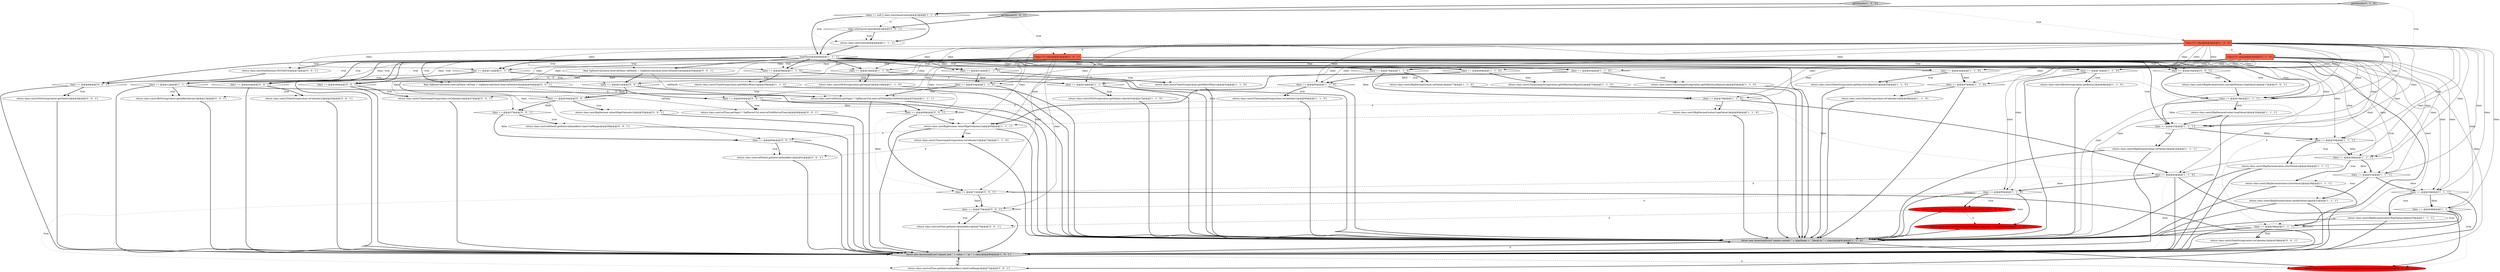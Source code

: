 digraph {
45 [style = filled, label = "return clazz.cast(((TimestampString)value).toCalendar())@@@66@@@['1', '1', '0']", fillcolor = white, shape = ellipse image = "AAA0AAABBB1BBB"];
18 [style = filled, label = "clazz == @@@31@@@['1', '1', '1']", fillcolor = white, shape = diamond image = "AAA0AAABBB1BBB"];
75 [style = filled, label = "final SqlIntervalLiteral.IntervalValue valTime = (SqlIntervalLiteral.IntervalValue)value@@@64@@@['0', '0', '1']", fillcolor = white, shape = ellipse image = "AAA0AAABBB3BBB"];
77 [style = filled, label = "return clazz.cast(valTime.getIntervalQualifier().timeUnitRange)@@@72@@@['0', '0', '1']", fillcolor = white, shape = ellipse image = "AAA0AAABBB3BBB"];
6 [style = filled, label = "getValueAs['1', '0', '0']", fillcolor = lightgray, shape = diamond image = "AAA0AAABBB1BBB"];
87 [style = filled, label = "clazz == @@@46@@@['0', '0', '1']", fillcolor = white, shape = diamond image = "AAA0AAABBB3BBB"];
83 [style = filled, label = "Class<T> clazz@@@2@@@['0', '0', '1']", fillcolor = tomato, shape = box image = "AAA0AAABBB3BBB"];
50 [style = filled, label = "return clazz.cast(((TimeString)value).getMillisOfDay())@@@52@@@['1', '1', '0']", fillcolor = white, shape = ellipse image = "AAA0AAABBB1BBB"];
14 [style = filled, label = "return clazz.cast(((TimeString)value).getMillisOfDay())@@@59@@@['1', '1', '0']", fillcolor = white, shape = ellipse image = "AAA0AAABBB1BBB"];
19 [style = filled, label = "clazz == @@@44@@@['1', '1', '0']", fillcolor = white, shape = diamond image = "AAA0AAABBB1BBB"];
34 [style = filled, label = "Class<T> clazz@@@2@@@['1', '0', '0']", fillcolor = tomato, shape = box image = "AAA1AAABBB1BBB"];
13 [style = filled, label = "throw new AssertionError(\"cannot convert \" + typeName + \" literal to \" + clazz)@@@91@@@['1', '1', '0']", fillcolor = lightgray, shape = ellipse image = "AAA0AAABBB1BBB"];
1 [style = filled, label = "return clazz.cast(BigDecimal.valueOf(getValueAs()))@@@69@@@['1', '1', '1']", fillcolor = white, shape = ellipse image = "AAA0AAABBB1BBB"];
12 [style = filled, label = "return clazz.cast(((BigDecimal)value).longValue())@@@80@@@['1', '1', '0']", fillcolor = white, shape = ellipse image = "AAA0AAABBB1BBB"];
10 [style = filled, label = "value == null || clazz.isInstance(value)@@@3@@@['1', '1', '0']", fillcolor = white, shape = diamond image = "AAA0AAABBB1BBB"];
22 [style = filled, label = "clazz == @@@25@@@['1', '1', '1']", fillcolor = white, shape = diamond image = "AAA0AAABBB1BBB"];
32 [style = filled, label = "clazz == @@@38@@@['1', '1', '1']", fillcolor = white, shape = diamond image = "AAA0AAABBB1BBB"];
62 [style = filled, label = "clazz == @@@60@@@['0', '0', '1']", fillcolor = white, shape = diamond image = "AAA0AAABBB3BBB"];
0 [style = filled, label = "return clazz.cast(((NlsString)value).getValue())@@@19@@@['1', '1', '0']", fillcolor = white, shape = ellipse image = "AAA0AAABBB1BBB"];
21 [style = filled, label = "return clazz.cast(((BigDecimal)value).doubleValue())@@@32@@@['1', '1', '1']", fillcolor = white, shape = ellipse image = "AAA0AAABBB1BBB"];
35 [style = filled, label = "clazz == @@@51@@@['1', '1', '0']", fillcolor = white, shape = diamond image = "AAA0AAABBB1BBB"];
65 [style = filled, label = "clazz == @@@16@@@['0', '0', '1']", fillcolor = white, shape = diamond image = "AAA0AAABBB3BBB"];
79 [style = filled, label = "return clazz.cast(((TimeString)value).toCalendar())@@@43@@@['0', '0', '1']", fillcolor = white, shape = ellipse image = "AAA0AAABBB3BBB"];
4 [style = filled, label = "clazz == @@@65@@@['1', '1', '0']", fillcolor = white, shape = diamond image = "AAA0AAABBB1BBB"];
41 [style = filled, label = "return clazz.cast(((DateString)value).getDaysSinceEpoch())@@@45@@@['1', '1', '0']", fillcolor = white, shape = ellipse image = "AAA0AAABBB1BBB"];
64 [style = filled, label = "return clazz.cast(valTime.getSign() * SqlParserUtil.intervalToMillis(valTime))@@@66@@@['0', '0', '1']", fillcolor = white, shape = ellipse image = "AAA0AAABBB3BBB"];
16 [style = filled, label = "clazz == @@@62@@@['1', '1', '0']", fillcolor = white, shape = diamond image = "AAA0AAABBB1BBB"];
42 [style = filled, label = "return clazz.cast(((BigDecimal)value).intValue())@@@77@@@['1', '1', '0']", fillcolor = white, shape = ellipse image = "AAA0AAABBB1BBB"];
86 [style = filled, label = "clazz == @@@71@@@['0', '0', '1']", fillcolor = white, shape = diamond image = "AAA0AAABBB3BBB"];
27 [style = filled, label = "clazz == @@@14@@@['1', '1', '0']", fillcolor = white, shape = diamond image = "AAA0AAABBB1BBB"];
30 [style = filled, label = "return clazz.cast(getValueAs().signum() < 0)@@@86@@@['1', '0', '0']", fillcolor = red, shape = ellipse image = "AAA1AAABBB1BBB"];
63 [style = filled, label = "clazz == @@@68@@@['0', '0', '1']", fillcolor = white, shape = diamond image = "AAA0AAABBB3BBB"];
23 [style = filled, label = "clazz == @@@28@@@['1', '1', '1']", fillcolor = white, shape = diamond image = "AAA0AAABBB1BBB"];
8 [style = filled, label = "throw new AssertionError(\"cannot cast \" + value + \" as \" + clazz)@@@80@@@['1', '0', '1']", fillcolor = lightgray, shape = ellipse image = "AAA0AAABBB1BBB"];
60 [style = filled, label = "clazz == @@@54@@@['0', '0', '1']", fillcolor = white, shape = diamond image = "AAA0AAABBB3BBB"];
55 [style = filled, label = "getValueAs['0', '1', '0']", fillcolor = lightgray, shape = diamond image = "AAA0AAABBB2BBB"];
38 [style = filled, label = "return clazz.cast(((BigDecimal)value).byteValue())@@@29@@@['1', '1', '1']", fillcolor = white, shape = ellipse image = "AAA0AAABBB1BBB"];
51 [style = filled, label = "return clazz.cast(valMonth.getSign() * SqlParserUtil.intervalToMonths(valMonth))@@@52@@@['1', '1', '1']", fillcolor = white, shape = ellipse image = "AAA0AAABBB1BBB"];
73 [style = filled, label = "clazz == @@@42@@@['0', '0', '1']", fillcolor = white, shape = diamond image = "AAA0AAABBB3BBB"];
57 [style = filled, label = "Class<T> clazz@@@2@@@['0', '1', '0']", fillcolor = tomato, shape = box image = "AAA1AAABBB2BBB"];
68 [style = filled, label = "clazz == @@@57@@@['0', '0', '1']", fillcolor = white, shape = diamond image = "AAA0AAABBB3BBB"];
7 [style = filled, label = "return clazz.cast(((TimestampString)value).getMillisSinceEpoch())@@@63@@@['1', '1', '0']", fillcolor = white, shape = ellipse image = "AAA0AAABBB1BBB"];
24 [style = filled, label = "clazz == @@@82@@@['1', '1', '0']", fillcolor = white, shape = diamond image = "AAA0AAABBB1BBB"];
78 [style = filled, label = "return clazz.cast(((BitString)value).getAsByteArray())@@@13@@@['0', '0', '1']", fillcolor = white, shape = ellipse image = "AAA0AAABBB3BBB"];
44 [style = filled, label = "clazz == @@@58@@@['1', '1', '0']", fillcolor = white, shape = diamond image = "AAA0AAABBB1BBB"];
29 [style = filled, label = "clazz == @@@76@@@['1', '1', '0']", fillcolor = white, shape = diamond image = "AAA0AAABBB1BBB"];
40 [style = filled, label = "return clazz.cast(value)@@@4@@@['1', '1', '1']", fillcolor = white, shape = ellipse image = "AAA0AAABBB1BBB"];
53 [style = filled, label = "clazz == @@@69@@@['1', '1', '0']", fillcolor = white, shape = diamond image = "AAA0AAABBB1BBB"];
43 [style = filled, label = "return clazz.cast(((ByteString)value).getBytes())@@@8@@@['1', '1', '0']", fillcolor = white, shape = ellipse image = "AAA0AAABBB1BBB"];
37 [style = filled, label = "clazz == @@@22@@@['1', '1', '1']", fillcolor = white, shape = diamond image = "AAA0AAABBB1BBB"];
81 [style = filled, label = "getValueAs['0', '0', '1']", fillcolor = lightgray, shape = diamond image = "AAA0AAABBB3BBB"];
82 [style = filled, label = "clazz == @@@51@@@['0', '0', '1']", fillcolor = white, shape = diamond image = "AAA0AAABBB3BBB"];
39 [style = filled, label = "typeName@@@6@@@['1', '1', '1']", fillcolor = white, shape = diamond image = "AAA0AAABBB1BBB"];
11 [style = filled, label = "clazz == @@@40@@@['1', '1', '0']", fillcolor = white, shape = diamond image = "AAA0AAABBB1BBB"];
49 [style = filled, label = "return clazz.cast(((BigDecimal)value).intValue())@@@23@@@['1', '1', '1']", fillcolor = white, shape = ellipse image = "AAA0AAABBB1BBB"];
80 [style = filled, label = "clazz == @@@74@@@['0', '0', '1']", fillcolor = white, shape = diamond image = "AAA0AAABBB3BBB"];
66 [style = filled, label = "return clazz.cast(((TimestampString)value).toCalendar())@@@47@@@['0', '0', '1']", fillcolor = white, shape = ellipse image = "AAA0AAABBB3BBB"];
3 [style = filled, label = "clazz == @@@54@@@['1', '1', '0']", fillcolor = white, shape = diamond image = "AAA0AAABBB1BBB"];
5 [style = filled, label = "return clazz.cast(((DateString)value).toCalendar())@@@48@@@['1', '1', '0']", fillcolor = white, shape = ellipse image = "AAA0AAABBB1BBB"];
47 [style = filled, label = "return clazz.cast(((TimestampString)value).getMillisSinceEpoch())@@@70@@@['1', '1', '0']", fillcolor = white, shape = ellipse image = "AAA0AAABBB1BBB"];
84 [style = filled, label = "clazz == @@@65@@@['0', '0', '1']", fillcolor = white, shape = diamond image = "AAA0AAABBB3BBB"];
31 [style = filled, label = "return clazz.cast(((BigDecimal)value).longValue())@@@20@@@['1', '1', '1']", fillcolor = white, shape = ellipse image = "AAA0AAABBB1BBB"];
15 [style = filled, label = "return clazz.cast(((TimestampString)value).toCalendar())@@@73@@@['1', '1', '0']", fillcolor = white, shape = ellipse image = "AAA0AAABBB1BBB"];
74 [style = filled, label = "return clazz.cast(valMonth.getIntervalQualifier().timeUnitRange)@@@58@@@['0', '0', '1']", fillcolor = white, shape = ellipse image = "AAA0AAABBB3BBB"];
48 [style = filled, label = "clazz == @@@7@@@['1', '1', '0']", fillcolor = white, shape = diamond image = "AAA0AAABBB1BBB"];
67 [style = filled, label = "final SqlIntervalLiteral.IntervalValue valMonth = (SqlIntervalLiteral.IntervalValue)value@@@50@@@['0', '0', '1']", fillcolor = white, shape = ellipse image = "AAA0AAABBB3BBB"];
69 [style = filled, label = "return clazz.cast(((NlsString)value).getValue())@@@9@@@['0', '0', '1']", fillcolor = white, shape = ellipse image = "AAA0AAABBB3BBB"];
70 [style = filled, label = "return clazz.cast(BigDecimal.valueOf(getValueAs()))@@@55@@@['0', '0', '1']", fillcolor = white, shape = ellipse image = "AAA0AAABBB3BBB"];
17 [style = filled, label = "clazz == @@@34@@@['1', '1', '1']", fillcolor = white, shape = diamond image = "AAA0AAABBB1BBB"];
59 [style = filled, label = "return clazz.cast(((DateString)value).toCalendar())@@@39@@@['0', '0', '1']", fillcolor = white, shape = ellipse image = "AAA0AAABBB3BBB"];
85 [style = filled, label = "clazz == @@@8@@@['0', '0', '1']", fillcolor = white, shape = diamond image = "AAA0AAABBB3BBB"];
20 [style = filled, label = "clazz == @@@11@@@['1', '1', '0']", fillcolor = white, shape = diamond image = "AAA0AAABBB1BBB"];
71 [style = filled, label = "return clazz.cast(valMonth.getIntervalQualifier())@@@61@@@['0', '0', '1']", fillcolor = white, shape = ellipse image = "AAA0AAABBB3BBB"];
36 [style = filled, label = "clazz == @@@19@@@['1', '1', '1']", fillcolor = white, shape = diamond image = "AAA0AAABBB1BBB"];
46 [style = filled, label = "clazz == @@@47@@@['1', '1', '0']", fillcolor = white, shape = diamond image = "AAA0AAABBB1BBB"];
25 [style = filled, label = "clazz == @@@12@@@['1', '1', '1']", fillcolor = white, shape = diamond image = "AAA0AAABBB1BBB"];
56 [style = filled, label = "return clazz.cast(intervalString(castNonNull(getValueAs()).abs()))@@@83@@@['0', '1', '0']", fillcolor = red, shape = ellipse image = "AAA1AAABBB2BBB"];
58 [style = filled, label = "return clazz.cast(NullSentinel.INSTANCE)@@@7@@@['0', '0', '1']", fillcolor = white, shape = ellipse image = "AAA0AAABBB3BBB"];
72 [style = filled, label = "return clazz.cast(((BigDecimal)value).unscaledValue().longValue())@@@17@@@['0', '0', '1']", fillcolor = white, shape = ellipse image = "AAA0AAABBB3BBB"];
54 [style = filled, label = "return clazz.cast(castNonNull(getValueAs()).signum() < 0)@@@86@@@['0', '1', '0']", fillcolor = red, shape = ellipse image = "AAA1AAABBB2BBB"];
76 [style = filled, label = "clazz.isInstance(value)@@@3@@@['0', '0', '1']", fillcolor = white, shape = diamond image = "AAA0AAABBB3BBB"];
2 [style = filled, label = "return clazz.cast(((BigDecimal)value).floatValue())@@@35@@@['1', '1', '1']", fillcolor = white, shape = ellipse image = "AAA0AAABBB1BBB"];
61 [style = filled, label = "return clazz.cast(valTime.getIntervalQualifier())@@@75@@@['0', '0', '1']", fillcolor = white, shape = ellipse image = "AAA0AAABBB3BBB"];
52 [style = filled, label = "clazz == @@@85@@@['1', '1', '0']", fillcolor = white, shape = diamond image = "AAA0AAABBB1BBB"];
33 [style = filled, label = "return clazz.cast(((BigDecimal)value).shortValue())@@@26@@@['1', '1', '1']", fillcolor = white, shape = ellipse image = "AAA0AAABBB1BBB"];
9 [style = filled, label = "clazz == @@@18@@@['1', '1', '0']", fillcolor = white, shape = diamond image = "AAA0AAABBB1BBB"];
26 [style = filled, label = "clazz == @@@79@@@['1', '1', '0']", fillcolor = white, shape = diamond image = "AAA0AAABBB1BBB"];
28 [style = filled, label = "return clazz.cast(((NlsString)value).getValue().charAt(0))@@@15@@@['1', '1', '0']", fillcolor = white, shape = ellipse image = "AAA0AAABBB1BBB"];
4->45 [style = dotted, label="true"];
39->19 [style = bold, label=""];
0->13 [style = bold, label=""];
46->5 [style = bold, label=""];
0->78 [style = dashed, label="0"];
26->12 [style = dotted, label="true"];
16->7 [style = bold, label=""];
53->47 [style = bold, label=""];
52->80 [style = dashed, label="0"];
34->11 [style = solid, label="clazz"];
49->8 [style = bold, label=""];
26->12 [style = bold, label=""];
34->29 [style = solid, label="clazz"];
10->39 [style = bold, label=""];
53->47 [style = dotted, label="true"];
39->67 [style = bold, label=""];
34->83 [style = dashed, label="0"];
34->4 [style = solid, label="clazz"];
52->30 [style = dotted, label="true"];
60->68 [style = bold, label=""];
83->60 [style = solid, label="clazz"];
57->24 [style = solid, label="clazz"];
39->29 [style = bold, label=""];
29->26 [style = dotted, label="false"];
83->18 [style = solid, label="clazz"];
36->31 [style = bold, label=""];
37->49 [style = dotted, label="true"];
57->4 [style = solid, label="clazz"];
44->14 [style = dotted, label="true"];
39->29 [style = dotted, label="true"];
43->13 [style = bold, label=""];
39->44 [style = dotted, label="true"];
39->35 [style = bold, label=""];
36->37 [style = bold, label=""];
19->32 [style = dashed, label="0"];
24->8 [style = bold, label=""];
83->23 [style = solid, label="clazz"];
76->40 [style = bold, label=""];
57->20 [style = solid, label="clazz"];
39->13 [style = bold, label=""];
14->66 [style = dashed, label="0"];
86->77 [style = dotted, label="true"];
34->46 [style = solid, label="clazz"];
44->14 [style = bold, label=""];
55->10 [style = bold, label=""];
39->73 [style = bold, label=""];
39->75 [style = dotted, label="true"];
44->87 [style = dashed, label="0"];
83->8 [style = solid, label="clazz"];
39->87 [style = bold, label=""];
5->13 [style = bold, label=""];
39->32 [style = bold, label=""];
72->36 [style = bold, label=""];
34->23 [style = solid, label="clazz"];
31->8 [style = bold, label=""];
10->40 [style = dotted, label="true"];
23->18 [style = bold, label=""];
8->13 [style = bold, label=""];
39->48 [style = bold, label=""];
42->13 [style = bold, label=""];
34->3 [style = solid, label="clazz"];
83->17 [style = solid, label="clazz"];
75->84 [style = bold, label=""];
1->15 [style = bold, label=""];
80->61 [style = bold, label=""];
34->53 [style = solid, label="clazz"];
45->13 [style = bold, label=""];
83->84 [style = solid, label="clazz"];
57->9 [style = solid, label="clazz"];
34->19 [style = solid, label="clazz"];
4->60 [style = dashed, label="0"];
83->62 [style = solid, label="clazz"];
83->86 [style = solid, label="clazz"];
68->74 [style = dotted, label="true"];
83->36 [style = solid, label="clazz"];
6->34 [style = dotted, label="true"];
24->52 [style = bold, label=""];
25->8 [style = bold, label=""];
32->59 [style = dotted, label="true"];
32->13 [style = bold, label=""];
2->8 [style = bold, label=""];
39->36 [style = dotted, label="true"];
57->17 [style = solid, label="clazz"];
37->49 [style = bold, label=""];
64->8 [style = bold, label=""];
39->82 [style = dotted, label="true"];
63->1 [style = dotted, label="true"];
62->71 [style = dotted, label="true"];
52->13 [style = bold, label=""];
20->27 [style = bold, label=""];
13->8 [style = dashed, label="0"];
35->50 [style = bold, label=""];
49->13 [style = bold, label=""];
19->46 [style = dotted, label="false"];
69->8 [style = bold, label=""];
41->13 [style = bold, label=""];
70->8 [style = bold, label=""];
15->13 [style = bold, label=""];
39->67 [style = dotted, label="true"];
37->22 [style = dotted, label="false"];
63->1 [style = bold, label=""];
16->4 [style = dotted, label="false"];
46->5 [style = dotted, label="true"];
17->11 [style = dotted, label="false"];
39->8 [style = bold, label=""];
83->85 [style = solid, label="clazz"];
84->64 [style = bold, label=""];
22->23 [style = bold, label=""];
84->63 [style = bold, label=""];
32->59 [style = bold, label=""];
65->72 [style = dotted, label="true"];
34->36 [style = solid, label="clazz"];
57->48 [style = solid, label="clazz"];
19->41 [style = bold, label=""];
57->52 [style = solid, label="clazz"];
25->78 [style = bold, label=""];
83->63 [style = solid, label="clazz"];
29->75 [style = dashed, label="0"];
39->20 [style = dotted, label="true"];
39->20 [style = bold, label=""];
39->58 [style = dotted, label="true"];
55->57 [style = dotted, label="true"];
83->22 [style = solid, label="clazz"];
39->37 [style = bold, label=""];
57->29 [style = solid, label="clazz"];
35->3 [style = bold, label=""];
80->8 [style = bold, label=""];
83->32 [style = solid, label="clazz"];
11->32 [style = bold, label=""];
75->64 [style = solid, label="valTime"];
30->61 [style = dashed, label="0"];
57->53 [style = solid, label="clazz"];
24->52 [style = dotted, label="false"];
12->13 [style = bold, label=""];
39->37 [style = dotted, label="true"];
37->22 [style = bold, label=""];
34->9 [style = solid, label="clazz"];
83->25 [style = solid, label="clazz"];
40->39 [style = bold, label=""];
39->48 [style = dotted, label="true"];
34->26 [style = solid, label="clazz"];
81->83 [style = dotted, label="true"];
10->40 [style = bold, label=""];
38->8 [style = bold, label=""];
57->37 [style = solid, label="clazz"];
14->13 [style = bold, label=""];
16->4 [style = bold, label=""];
67->51 [style = solid, label="valMonth"];
62->8 [style = bold, label=""];
57->3 [style = solid, label="clazz"];
83->65 [style = solid, label="clazz"];
9->0 [style = bold, label=""];
39->44 [style = bold, label=""];
25->13 [style = bold, label=""];
34->20 [style = solid, label="clazz"];
68->62 [style = bold, label=""];
73->79 [style = dotted, label="true"];
26->24 [style = dotted, label="false"];
57->46 [style = solid, label="clazz"];
35->3 [style = dotted, label="false"];
65->36 [style = bold, label=""];
83->87 [style = solid, label="clazz"];
30->54 [style = dashed, label="0"];
54->13 [style = bold, label=""];
57->16 [style = solid, label="clazz"];
44->13 [style = bold, label=""];
35->50 [style = dotted, label="true"];
52->30 [style = bold, label=""];
3->51 [style = dotted, label="true"];
34->48 [style = solid, label="clazz"];
8->77 [style = dashed, label="0"];
27->13 [style = bold, label=""];
31->37 [style = bold, label=""];
82->60 [style = bold, label=""];
85->69 [style = bold, label=""];
58->85 [style = bold, label=""];
57->11 [style = solid, label="clazz"];
74->8 [style = bold, label=""];
24->86 [style = dashed, label="0"];
21->8 [style = bold, label=""];
34->22 [style = solid, label="clazz"];
1->13 [style = bold, label=""];
77->8 [style = bold, label=""];
68->74 [style = bold, label=""];
60->70 [style = dotted, label="true"];
57->36 [style = solid, label="clazz"];
25->78 [style = dotted, label="true"];
48->43 [style = dotted, label="true"];
17->2 [style = dotted, label="true"];
24->8 [style = dotted, label="true"];
57->1 [style = solid, label="clazz"];
23->18 [style = dotted, label="false"];
21->13 [style = bold, label=""];
39->35 [style = dotted, label="true"];
22->33 [style = bold, label=""];
22->33 [style = dotted, label="true"];
57->26 [style = solid, label="clazz"];
57->35 [style = solid, label="clazz"];
20->25 [style = bold, label=""];
57->13 [style = solid, label="clazz"];
33->13 [style = bold, label=""];
36->31 [style = dotted, label="true"];
57->18 [style = solid, label="clazz"];
29->26 [style = bold, label=""];
4->45 [style = bold, label=""];
39->85 [style = bold, label=""];
17->2 [style = bold, label=""];
65->72 [style = bold, label=""];
39->85 [style = dotted, label="true"];
22->23 [style = dotted, label="false"];
19->46 [style = bold, label=""];
48->13 [style = bold, label=""];
33->8 [style = bold, label=""];
52->54 [style = bold, label=""];
87->8 [style = bold, label=""];
24->56 [style = bold, label=""];
20->25 [style = dotted, label="true"];
39->16 [style = bold, label=""];
1->8 [style = bold, label=""];
35->73 [style = dashed, label="0"];
34->17 [style = solid, label="clazz"];
50->13 [style = bold, label=""];
76->40 [style = dotted, label="true"];
59->8 [style = bold, label=""];
39->53 [style = bold, label=""];
73->8 [style = bold, label=""];
34->24 [style = solid, label="clazz"];
6->10 [style = bold, label=""];
9->25 [style = dashed, label="0"];
76->39 [style = bold, label=""];
34->18 [style = solid, label="clazz"];
53->1 [style = bold, label=""];
52->54 [style = dotted, label="true"];
71->8 [style = bold, label=""];
1->62 [style = dashed, label="0"];
82->51 [style = dotted, label="true"];
26->63 [style = dashed, label="0"];
39->19 [style = dotted, label="true"];
80->61 [style = dotted, label="true"];
39->16 [style = dotted, label="true"];
86->80 [style = dotted, label="false"];
34->27 [style = solid, label="clazz"];
57->27 [style = solid, label="clazz"];
85->8 [style = bold, label=""];
34->57 [style = dashed, label="0"];
39->32 [style = dotted, label="true"];
87->66 [style = bold, label=""];
12->1 [style = dashed, label="0"];
86->80 [style = bold, label=""];
3->13 [style = bold, label=""];
34->16 [style = solid, label="clazz"];
29->42 [style = dotted, label="true"];
38->13 [style = bold, label=""];
87->66 [style = dotted, label="true"];
9->13 [style = bold, label=""];
79->8 [style = bold, label=""];
30->13 [style = bold, label=""];
46->13 [style = bold, label=""];
63->86 [style = bold, label=""];
60->68 [style = dotted, label="false"];
39->9 [style = bold, label=""];
27->28 [style = bold, label=""];
83->37 [style = solid, label="clazz"];
68->62 [style = dotted, label="false"];
16->7 [style = dotted, label="true"];
39->65 [style = dotted, label="true"];
48->43 [style = bold, label=""];
39->73 [style = dotted, label="true"];
11->13 [style = bold, label=""];
39->58 [style = bold, label=""];
39->87 [style = dotted, label="true"];
78->8 [style = bold, label=""];
39->84 [style = dotted, label="true"];
39->9 [style = dotted, label="true"];
34->52 [style = solid, label="clazz"];
39->25 [style = dotted, label="true"];
83->73 [style = solid, label="clazz"];
39->53 [style = dotted, label="true"];
36->37 [style = dotted, label="false"];
66->8 [style = bold, label=""];
34->1 [style = solid, label="clazz"];
84->64 [style = dotted, label="true"];
60->70 [style = bold, label=""];
86->77 [style = bold, label=""];
39->75 [style = bold, label=""];
73->79 [style = bold, label=""];
67->82 [style = bold, label=""];
3->51 [style = bold, label=""];
26->24 [style = bold, label=""];
57->22 [style = solid, label="clazz"];
1->15 [style = dotted, label="true"];
56->13 [style = bold, label=""];
61->8 [style = bold, label=""];
83->82 [style = solid, label="clazz"];
19->41 [style = dotted, label="true"];
34->35 [style = solid, label="clazz"];
83->68 [style = solid, label="clazz"];
39->25 [style = bold, label=""];
83->80 [style = solid, label="clazz"];
82->60 [style = dotted, label="false"];
17->8 [style = bold, label=""];
9->0 [style = dotted, label="true"];
4->13 [style = bold, label=""];
18->21 [style = dotted, label="true"];
34->13 [style = solid, label="clazz"];
34->44 [style = solid, label="clazz"];
57->19 [style = solid, label="clazz"];
47->13 [style = bold, label=""];
51->13 [style = bold, label=""];
20->27 [style = dotted, label="false"];
23->38 [style = dotted, label="true"];
63->86 [style = dotted, label="false"];
32->8 [style = bold, label=""];
29->42 [style = bold, label=""];
34->37 [style = solid, label="clazz"];
57->44 [style = solid, label="clazz"];
53->1 [style = dotted, label="false"];
18->21 [style = bold, label=""];
51->8 [style = bold, label=""];
57->23 [style = solid, label="clazz"];
85->69 [style = dotted, label="true"];
82->51 [style = bold, label=""];
7->13 [style = bold, label=""];
11->32 [style = dotted, label="true"];
24->56 [style = dotted, label="true"];
45->70 [style = dashed, label="0"];
18->17 [style = bold, label=""];
28->13 [style = bold, label=""];
15->71 [style = dashed, label="0"];
10->76 [style = dashed, label="0"];
39->65 [style = bold, label=""];
84->63 [style = dotted, label="false"];
2->13 [style = bold, label=""];
27->28 [style = dotted, label="true"];
8->56 [style = dashed, label="0"];
62->71 [style = bold, label=""];
23->38 [style = bold, label=""];
81->76 [style = bold, label=""];
39->36 [style = bold, label=""];
18->17 [style = dotted, label="false"];
17->11 [style = bold, label=""];
}
